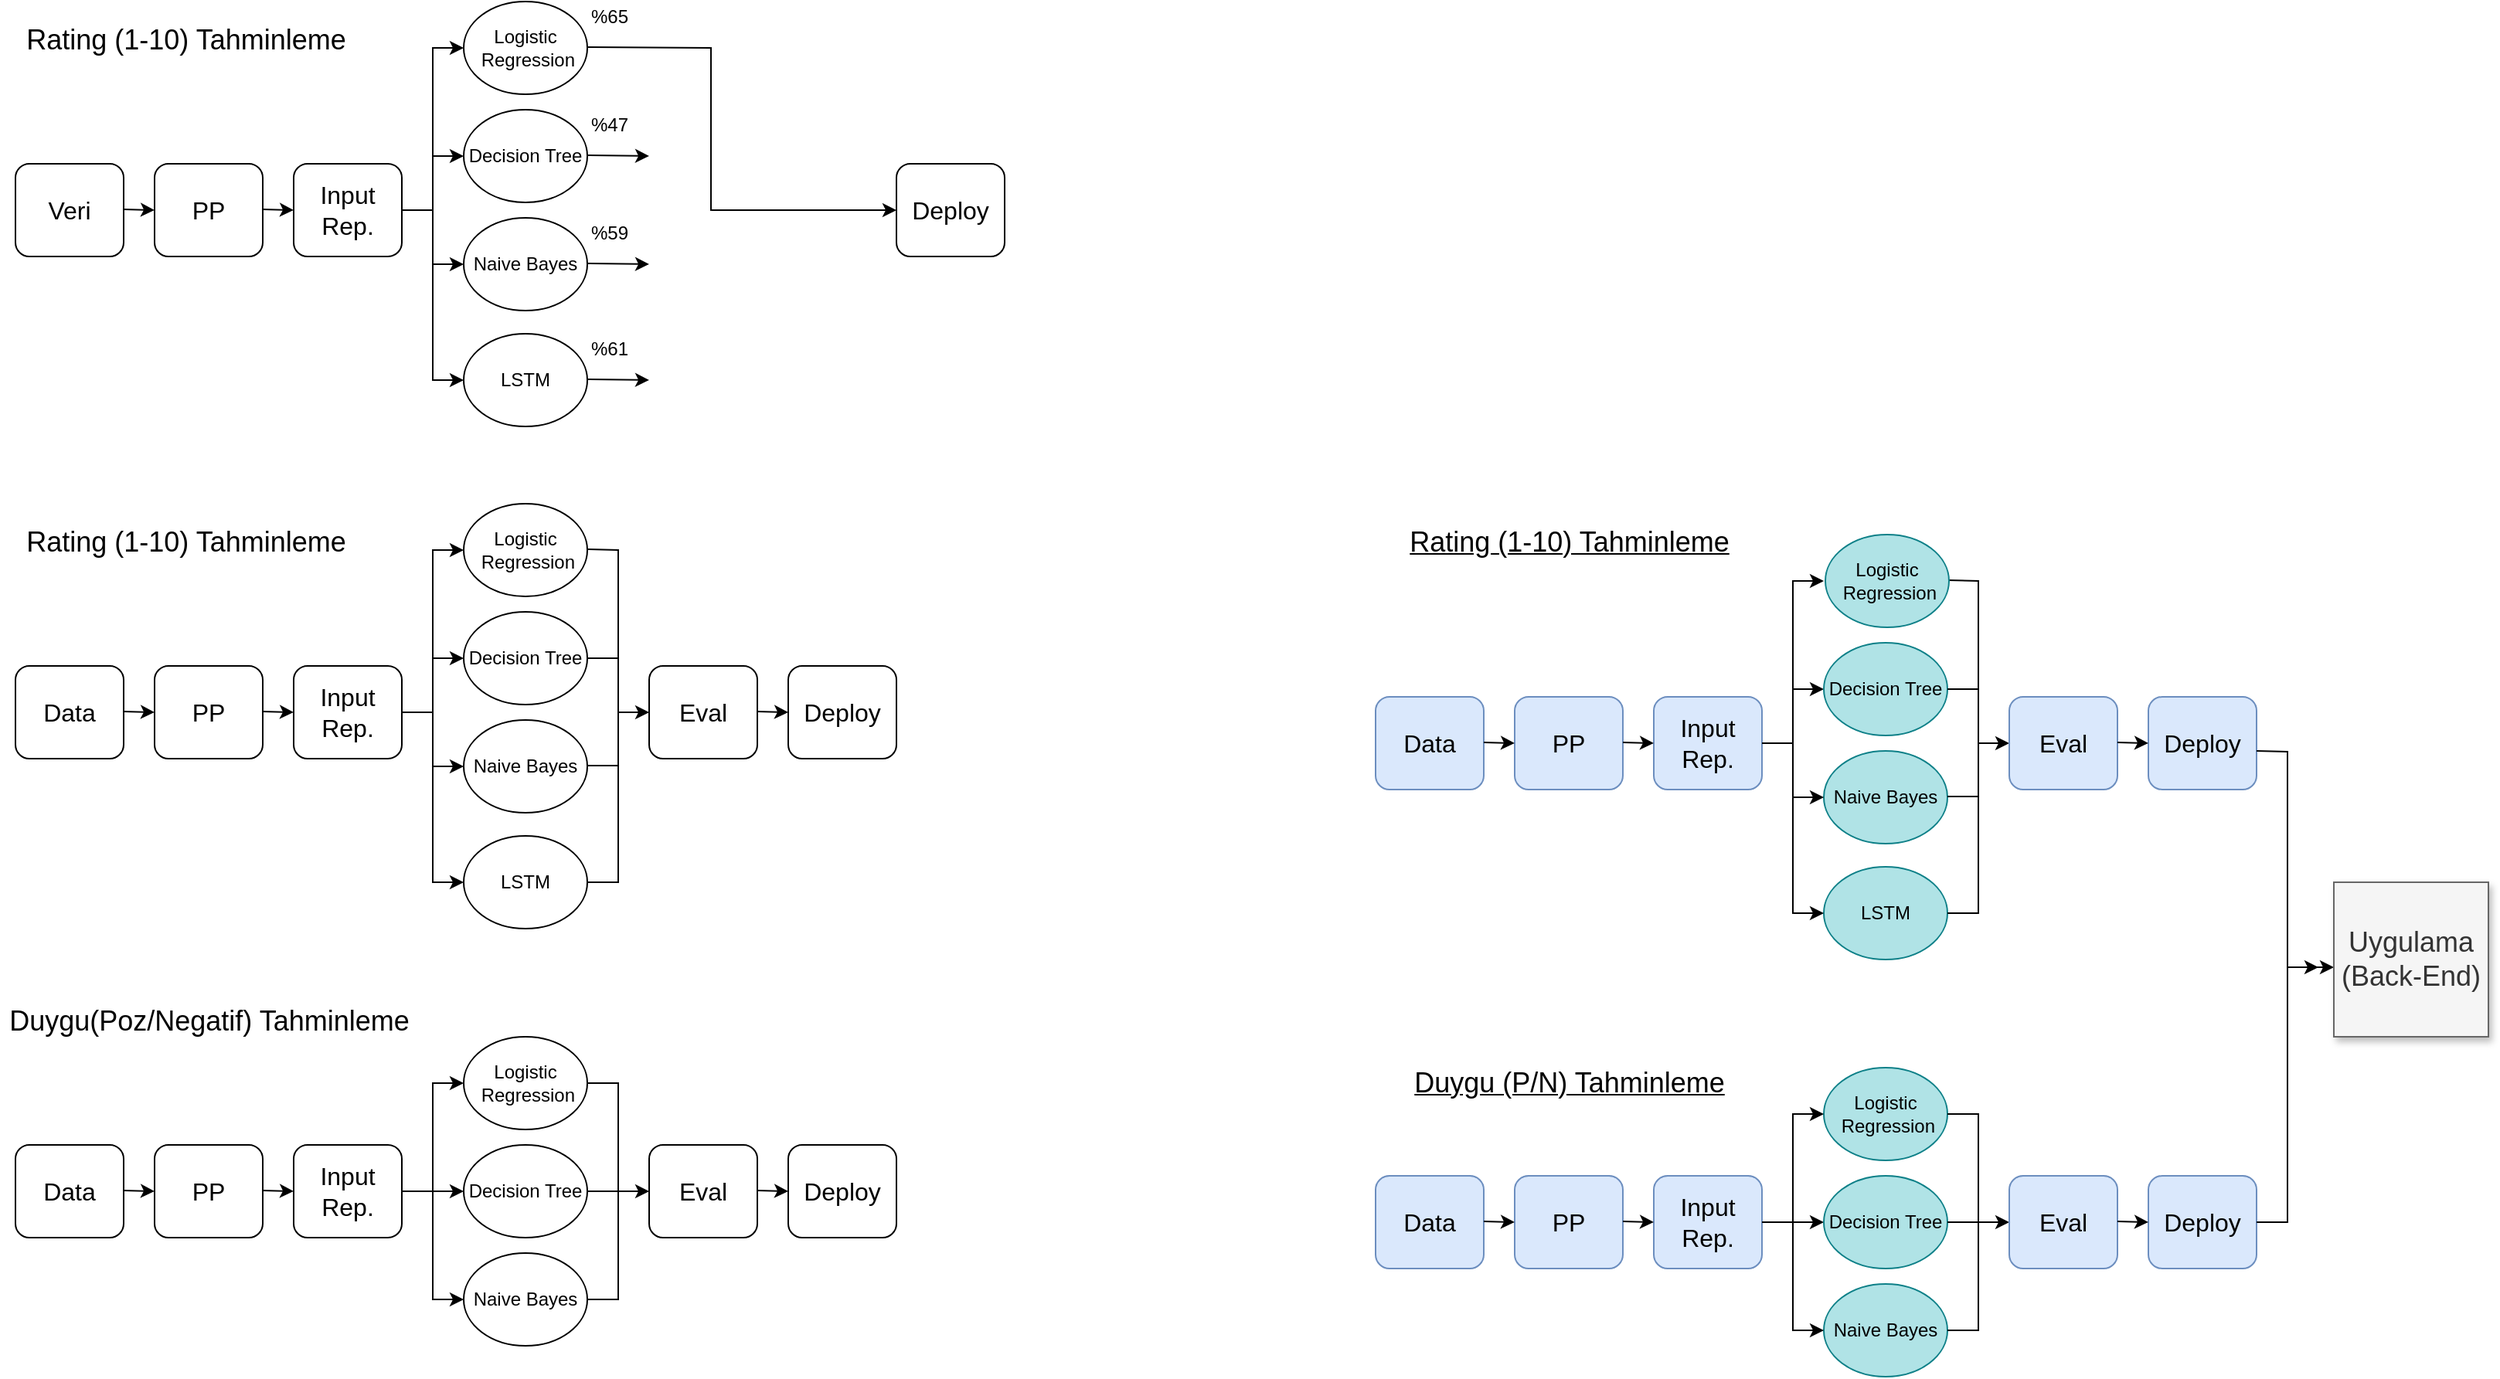 <mxfile version="14.7.7" type="github">
  <diagram id="WvXEa7AoyDHu58R9hgBR" name="Page-1">
    <mxGraphModel dx="1412" dy="855" grid="1" gridSize="10" guides="1" tooltips="1" connect="1" arrows="1" fold="1" page="1" pageScale="1" pageWidth="827" pageHeight="1169" math="0" shadow="0">
      <root>
        <mxCell id="0" />
        <mxCell id="1" parent="0" />
        <mxCell id="zAf745h_EL0XXIkWd8x4-1" value="&lt;font size=&quot;3&quot;&gt;Veri&lt;/font&gt;" style="rounded=1;whiteSpace=wrap;html=1;" vertex="1" parent="1">
          <mxGeometry x="30" y="330" width="70" height="60" as="geometry" />
        </mxCell>
        <mxCell id="zAf745h_EL0XXIkWd8x4-2" value="&lt;font size=&quot;3&quot;&gt;PP&lt;/font&gt;" style="rounded=1;whiteSpace=wrap;html=1;" vertex="1" parent="1">
          <mxGeometry x="120" y="330" width="70" height="60" as="geometry" />
        </mxCell>
        <mxCell id="zAf745h_EL0XXIkWd8x4-3" value="&lt;font size=&quot;3&quot;&gt;Input Rep.&lt;/font&gt;" style="rounded=1;whiteSpace=wrap;html=1;" vertex="1" parent="1">
          <mxGeometry x="210" y="330" width="70" height="60" as="geometry" />
        </mxCell>
        <mxCell id="zAf745h_EL0XXIkWd8x4-4" value="&lt;font style=&quot;font-size: 18px&quot;&gt;Rating (1-10) Tahminleme&lt;/font&gt;" style="text;html=1;align=center;verticalAlign=middle;resizable=0;points=[];autosize=1;strokeColor=none;" vertex="1" parent="1">
          <mxGeometry x="30" y="240" width="220" height="20" as="geometry" />
        </mxCell>
        <mxCell id="zAf745h_EL0XXIkWd8x4-6" value="" style="endArrow=classic;html=1;exitX=1;exitY=0.5;exitDx=0;exitDy=0;" edge="1" parent="1">
          <mxGeometry width="50" height="50" relative="1" as="geometry">
            <mxPoint x="190" y="359.5" as="sourcePoint" />
            <mxPoint x="210" y="360" as="targetPoint" />
          </mxGeometry>
        </mxCell>
        <mxCell id="zAf745h_EL0XXIkWd8x4-7" value="" style="endArrow=classic;html=1;exitX=1;exitY=0.5;exitDx=0;exitDy=0;" edge="1" parent="1">
          <mxGeometry width="50" height="50" relative="1" as="geometry">
            <mxPoint x="100" y="359.5" as="sourcePoint" />
            <mxPoint x="120" y="360" as="targetPoint" />
          </mxGeometry>
        </mxCell>
        <mxCell id="zAf745h_EL0XXIkWd8x4-8" value="" style="endArrow=classic;html=1;exitX=1;exitY=0.5;exitDx=0;exitDy=0;entryX=0;entryY=0.5;entryDx=0;entryDy=0;rounded=0;" edge="1" parent="1" target="zAf745h_EL0XXIkWd8x4-10">
          <mxGeometry width="50" height="50" relative="1" as="geometry">
            <mxPoint x="280" y="360" as="sourcePoint" />
            <mxPoint x="320" y="360.5" as="targetPoint" />
            <Array as="points">
              <mxPoint x="300" y="360" />
              <mxPoint x="300" y="325" />
            </Array>
          </mxGeometry>
        </mxCell>
        <mxCell id="zAf745h_EL0XXIkWd8x4-10" value="Decision Tree" style="ellipse;whiteSpace=wrap;html=1;" vertex="1" parent="1">
          <mxGeometry x="320" y="295" width="80" height="60" as="geometry" />
        </mxCell>
        <mxCell id="zAf745h_EL0XXIkWd8x4-11" value="Naive Bayes" style="ellipse;whiteSpace=wrap;html=1;" vertex="1" parent="1">
          <mxGeometry x="320" y="365" width="80" height="60" as="geometry" />
        </mxCell>
        <mxCell id="zAf745h_EL0XXIkWd8x4-12" value="Logistic &amp;nbsp;Regression" style="ellipse;whiteSpace=wrap;html=1;" vertex="1" parent="1">
          <mxGeometry x="320" y="225" width="80" height="60" as="geometry" />
        </mxCell>
        <mxCell id="zAf745h_EL0XXIkWd8x4-13" value="LSTM" style="ellipse;whiteSpace=wrap;html=1;" vertex="1" parent="1">
          <mxGeometry x="320" y="440" width="80" height="60" as="geometry" />
        </mxCell>
        <mxCell id="zAf745h_EL0XXIkWd8x4-14" value="" style="endArrow=classic;html=1;entryX=0;entryY=0.5;entryDx=0;entryDy=0;" edge="1" parent="1" target="zAf745h_EL0XXIkWd8x4-11">
          <mxGeometry width="50" height="50" relative="1" as="geometry">
            <mxPoint x="300" y="395" as="sourcePoint" />
            <mxPoint x="320" y="400" as="targetPoint" />
          </mxGeometry>
        </mxCell>
        <mxCell id="zAf745h_EL0XXIkWd8x4-15" value="" style="endArrow=classic;html=1;entryX=0;entryY=0.5;entryDx=0;entryDy=0;rounded=0;" edge="1" parent="1" target="zAf745h_EL0XXIkWd8x4-13">
          <mxGeometry width="50" height="50" relative="1" as="geometry">
            <mxPoint x="300" y="360" as="sourcePoint" />
            <mxPoint x="330" y="410" as="targetPoint" />
            <Array as="points">
              <mxPoint x="300" y="470" />
            </Array>
          </mxGeometry>
        </mxCell>
        <mxCell id="zAf745h_EL0XXIkWd8x4-16" value="" style="endArrow=classic;html=1;rounded=0;entryX=0;entryY=0.5;entryDx=0;entryDy=0;" edge="1" parent="1" target="zAf745h_EL0XXIkWd8x4-12">
          <mxGeometry width="50" height="50" relative="1" as="geometry">
            <mxPoint x="300" y="360" as="sourcePoint" />
            <mxPoint x="250" y="490" as="targetPoint" />
            <Array as="points">
              <mxPoint x="300" y="255" />
            </Array>
          </mxGeometry>
        </mxCell>
        <mxCell id="zAf745h_EL0XXIkWd8x4-19" value="" style="endArrow=classic;html=1;exitX=1;exitY=0.5;exitDx=0;exitDy=0;entryX=0;entryY=0.5;entryDx=0;entryDy=0;rounded=0;" edge="1" parent="1" target="zAf745h_EL0XXIkWd8x4-28">
          <mxGeometry width="50" height="50" relative="1" as="geometry">
            <mxPoint x="400" y="254.5" as="sourcePoint" />
            <mxPoint x="490" y="255" as="targetPoint" />
            <Array as="points">
              <mxPoint x="480" y="255" />
              <mxPoint x="480" y="360" />
            </Array>
          </mxGeometry>
        </mxCell>
        <mxCell id="zAf745h_EL0XXIkWd8x4-20" value="" style="endArrow=classic;html=1;exitX=1;exitY=0.5;exitDx=0;exitDy=0;" edge="1" parent="1">
          <mxGeometry width="50" height="50" relative="1" as="geometry">
            <mxPoint x="400" y="324.5" as="sourcePoint" />
            <mxPoint x="440" y="325" as="targetPoint" />
          </mxGeometry>
        </mxCell>
        <mxCell id="zAf745h_EL0XXIkWd8x4-21" value="" style="endArrow=classic;html=1;exitX=1;exitY=0.5;exitDx=0;exitDy=0;" edge="1" parent="1">
          <mxGeometry width="50" height="50" relative="1" as="geometry">
            <mxPoint x="400" y="394.5" as="sourcePoint" />
            <mxPoint x="440" y="395" as="targetPoint" />
          </mxGeometry>
        </mxCell>
        <mxCell id="zAf745h_EL0XXIkWd8x4-23" value="" style="endArrow=classic;html=1;exitX=1;exitY=0.5;exitDx=0;exitDy=0;" edge="1" parent="1">
          <mxGeometry width="50" height="50" relative="1" as="geometry">
            <mxPoint x="400" y="469.5" as="sourcePoint" />
            <mxPoint x="440" y="470" as="targetPoint" />
          </mxGeometry>
        </mxCell>
        <mxCell id="zAf745h_EL0XXIkWd8x4-24" value="%65" style="text;html=1;align=center;verticalAlign=middle;resizable=0;points=[];autosize=1;strokeColor=none;" vertex="1" parent="1">
          <mxGeometry x="394" y="225" width="40" height="20" as="geometry" />
        </mxCell>
        <mxCell id="zAf745h_EL0XXIkWd8x4-25" value="%47" style="text;html=1;align=center;verticalAlign=middle;resizable=0;points=[];autosize=1;strokeColor=none;" vertex="1" parent="1">
          <mxGeometry x="394" y="295" width="40" height="20" as="geometry" />
        </mxCell>
        <mxCell id="zAf745h_EL0XXIkWd8x4-26" value="%59" style="text;html=1;align=center;verticalAlign=middle;resizable=0;points=[];autosize=1;strokeColor=none;" vertex="1" parent="1">
          <mxGeometry x="394" y="365" width="40" height="20" as="geometry" />
        </mxCell>
        <mxCell id="zAf745h_EL0XXIkWd8x4-27" value="%61" style="text;html=1;align=center;verticalAlign=middle;resizable=0;points=[];autosize=1;strokeColor=none;" vertex="1" parent="1">
          <mxGeometry x="394" y="440" width="40" height="20" as="geometry" />
        </mxCell>
        <mxCell id="zAf745h_EL0XXIkWd8x4-28" value="&lt;font size=&quot;3&quot;&gt;Deploy&lt;/font&gt;" style="rounded=1;whiteSpace=wrap;html=1;" vertex="1" parent="1">
          <mxGeometry x="600" y="330" width="70" height="60" as="geometry" />
        </mxCell>
        <mxCell id="zAf745h_EL0XXIkWd8x4-29" value="&lt;font size=&quot;3&quot;&gt;Data&lt;/font&gt;" style="rounded=1;whiteSpace=wrap;html=1;" vertex="1" parent="1">
          <mxGeometry x="30" y="655" width="70" height="60" as="geometry" />
        </mxCell>
        <mxCell id="zAf745h_EL0XXIkWd8x4-30" value="&lt;font size=&quot;3&quot;&gt;PP&lt;/font&gt;" style="rounded=1;whiteSpace=wrap;html=1;" vertex="1" parent="1">
          <mxGeometry x="120" y="655" width="70" height="60" as="geometry" />
        </mxCell>
        <mxCell id="zAf745h_EL0XXIkWd8x4-31" value="&lt;font size=&quot;3&quot;&gt;Input Rep.&lt;/font&gt;" style="rounded=1;whiteSpace=wrap;html=1;" vertex="1" parent="1">
          <mxGeometry x="210" y="655" width="70" height="60" as="geometry" />
        </mxCell>
        <mxCell id="zAf745h_EL0XXIkWd8x4-32" value="&lt;font style=&quot;font-size: 18px&quot;&gt;Rating (1-10) Tahminleme&lt;/font&gt;" style="text;html=1;align=center;verticalAlign=middle;resizable=0;points=[];autosize=1;strokeColor=none;" vertex="1" parent="1">
          <mxGeometry x="30" y="565" width="220" height="20" as="geometry" />
        </mxCell>
        <mxCell id="zAf745h_EL0XXIkWd8x4-33" value="" style="endArrow=classic;html=1;exitX=1;exitY=0.5;exitDx=0;exitDy=0;" edge="1" parent="1">
          <mxGeometry width="50" height="50" relative="1" as="geometry">
            <mxPoint x="190" y="684.5" as="sourcePoint" />
            <mxPoint x="210" y="685" as="targetPoint" />
          </mxGeometry>
        </mxCell>
        <mxCell id="zAf745h_EL0XXIkWd8x4-34" value="" style="endArrow=classic;html=1;exitX=1;exitY=0.5;exitDx=0;exitDy=0;" edge="1" parent="1">
          <mxGeometry width="50" height="50" relative="1" as="geometry">
            <mxPoint x="100" y="684.5" as="sourcePoint" />
            <mxPoint x="120" y="685" as="targetPoint" />
          </mxGeometry>
        </mxCell>
        <mxCell id="zAf745h_EL0XXIkWd8x4-35" value="" style="endArrow=classic;html=1;exitX=1;exitY=0.5;exitDx=0;exitDy=0;entryX=0;entryY=0.5;entryDx=0;entryDy=0;rounded=0;" edge="1" parent="1" target="zAf745h_EL0XXIkWd8x4-36">
          <mxGeometry width="50" height="50" relative="1" as="geometry">
            <mxPoint x="280" y="685" as="sourcePoint" />
            <mxPoint x="320" y="685.5" as="targetPoint" />
            <Array as="points">
              <mxPoint x="300" y="685" />
              <mxPoint x="300" y="650" />
            </Array>
          </mxGeometry>
        </mxCell>
        <mxCell id="zAf745h_EL0XXIkWd8x4-36" value="Decision Tree" style="ellipse;whiteSpace=wrap;html=1;" vertex="1" parent="1">
          <mxGeometry x="320" y="620" width="80" height="60" as="geometry" />
        </mxCell>
        <mxCell id="zAf745h_EL0XXIkWd8x4-37" value="Naive Bayes" style="ellipse;whiteSpace=wrap;html=1;" vertex="1" parent="1">
          <mxGeometry x="320" y="690" width="80" height="60" as="geometry" />
        </mxCell>
        <mxCell id="zAf745h_EL0XXIkWd8x4-38" value="Logistic &amp;nbsp;Regression" style="ellipse;whiteSpace=wrap;html=1;" vertex="1" parent="1">
          <mxGeometry x="320" y="550" width="80" height="60" as="geometry" />
        </mxCell>
        <mxCell id="zAf745h_EL0XXIkWd8x4-39" value="LSTM" style="ellipse;whiteSpace=wrap;html=1;" vertex="1" parent="1">
          <mxGeometry x="320" y="765" width="80" height="60" as="geometry" />
        </mxCell>
        <mxCell id="zAf745h_EL0XXIkWd8x4-40" value="" style="endArrow=classic;html=1;entryX=0;entryY=0.5;entryDx=0;entryDy=0;" edge="1" parent="1" target="zAf745h_EL0XXIkWd8x4-37">
          <mxGeometry width="50" height="50" relative="1" as="geometry">
            <mxPoint x="300" y="720" as="sourcePoint" />
            <mxPoint x="320" y="725" as="targetPoint" />
          </mxGeometry>
        </mxCell>
        <mxCell id="zAf745h_EL0XXIkWd8x4-41" value="" style="endArrow=classic;html=1;entryX=0;entryY=0.5;entryDx=0;entryDy=0;rounded=0;" edge="1" parent="1" target="zAf745h_EL0XXIkWd8x4-39">
          <mxGeometry width="50" height="50" relative="1" as="geometry">
            <mxPoint x="300" y="685" as="sourcePoint" />
            <mxPoint x="330" y="735" as="targetPoint" />
            <Array as="points">
              <mxPoint x="300" y="795" />
            </Array>
          </mxGeometry>
        </mxCell>
        <mxCell id="zAf745h_EL0XXIkWd8x4-42" value="" style="endArrow=classic;html=1;rounded=0;entryX=0;entryY=0.5;entryDx=0;entryDy=0;" edge="1" parent="1" target="zAf745h_EL0XXIkWd8x4-38">
          <mxGeometry width="50" height="50" relative="1" as="geometry">
            <mxPoint x="300" y="685" as="sourcePoint" />
            <mxPoint x="250" y="815" as="targetPoint" />
            <Array as="points">
              <mxPoint x="300" y="580" />
            </Array>
          </mxGeometry>
        </mxCell>
        <mxCell id="zAf745h_EL0XXIkWd8x4-43" value="" style="endArrow=classic;html=1;exitX=1;exitY=0.5;exitDx=0;exitDy=0;entryX=0;entryY=0.5;entryDx=0;entryDy=0;rounded=0;" edge="1" parent="1" target="zAf745h_EL0XXIkWd8x4-51">
          <mxGeometry width="50" height="50" relative="1" as="geometry">
            <mxPoint x="400" y="579.5" as="sourcePoint" />
            <mxPoint x="490" y="580" as="targetPoint" />
            <Array as="points">
              <mxPoint x="420" y="580" />
              <mxPoint x="420" y="640" />
              <mxPoint x="420" y="685" />
            </Array>
          </mxGeometry>
        </mxCell>
        <mxCell id="zAf745h_EL0XXIkWd8x4-51" value="&lt;font size=&quot;3&quot;&gt;Eval&lt;/font&gt;" style="rounded=1;whiteSpace=wrap;html=1;" vertex="1" parent="1">
          <mxGeometry x="440" y="655" width="70" height="60" as="geometry" />
        </mxCell>
        <mxCell id="zAf745h_EL0XXIkWd8x4-53" value="" style="endArrow=none;html=1;exitX=1;exitY=0.5;exitDx=0;exitDy=0;" edge="1" parent="1" source="zAf745h_EL0XXIkWd8x4-36">
          <mxGeometry width="50" height="50" relative="1" as="geometry">
            <mxPoint x="390" y="670" as="sourcePoint" />
            <mxPoint x="420" y="650" as="targetPoint" />
          </mxGeometry>
        </mxCell>
        <mxCell id="zAf745h_EL0XXIkWd8x4-55" value="" style="endArrow=none;html=1;exitX=1;exitY=0.5;exitDx=0;exitDy=0;rounded=0;" edge="1" parent="1" source="zAf745h_EL0XXIkWd8x4-39">
          <mxGeometry width="50" height="50" relative="1" as="geometry">
            <mxPoint x="390" y="670" as="sourcePoint" />
            <mxPoint x="420" y="680" as="targetPoint" />
            <Array as="points">
              <mxPoint x="420" y="795" />
            </Array>
          </mxGeometry>
        </mxCell>
        <mxCell id="zAf745h_EL0XXIkWd8x4-56" value="" style="endArrow=none;html=1;exitX=1;exitY=0.5;exitDx=0;exitDy=0;" edge="1" parent="1">
          <mxGeometry width="50" height="50" relative="1" as="geometry">
            <mxPoint x="400" y="719.5" as="sourcePoint" />
            <mxPoint x="420" y="719.5" as="targetPoint" />
          </mxGeometry>
        </mxCell>
        <mxCell id="zAf745h_EL0XXIkWd8x4-57" value="&lt;font size=&quot;3&quot;&gt;Deploy&lt;/font&gt;" style="rounded=1;whiteSpace=wrap;html=1;" vertex="1" parent="1">
          <mxGeometry x="530" y="655" width="70" height="60" as="geometry" />
        </mxCell>
        <mxCell id="zAf745h_EL0XXIkWd8x4-58" value="" style="endArrow=classic;html=1;exitX=1;exitY=0.5;exitDx=0;exitDy=0;" edge="1" parent="1">
          <mxGeometry width="50" height="50" relative="1" as="geometry">
            <mxPoint x="510" y="684.5" as="sourcePoint" />
            <mxPoint x="530" y="685" as="targetPoint" />
          </mxGeometry>
        </mxCell>
        <mxCell id="zAf745h_EL0XXIkWd8x4-59" value="&lt;font size=&quot;3&quot;&gt;Data&lt;/font&gt;" style="rounded=1;whiteSpace=wrap;html=1;" vertex="1" parent="1">
          <mxGeometry x="30" y="965" width="70" height="60" as="geometry" />
        </mxCell>
        <mxCell id="zAf745h_EL0XXIkWd8x4-60" value="&lt;font size=&quot;3&quot;&gt;PP&lt;/font&gt;" style="rounded=1;whiteSpace=wrap;html=1;" vertex="1" parent="1">
          <mxGeometry x="120" y="965" width="70" height="60" as="geometry" />
        </mxCell>
        <mxCell id="zAf745h_EL0XXIkWd8x4-61" value="&lt;font size=&quot;3&quot;&gt;Input Rep.&lt;/font&gt;" style="rounded=1;whiteSpace=wrap;html=1;" vertex="1" parent="1">
          <mxGeometry x="210" y="965" width="70" height="60" as="geometry" />
        </mxCell>
        <mxCell id="zAf745h_EL0XXIkWd8x4-62" value="&lt;font style=&quot;font-size: 18px&quot;&gt;Duygu(Poz/Negatif) Tahminleme&lt;/font&gt;" style="text;html=1;align=center;verticalAlign=middle;resizable=0;points=[];autosize=1;strokeColor=none;" vertex="1" parent="1">
          <mxGeometry x="20" y="875" width="270" height="20" as="geometry" />
        </mxCell>
        <mxCell id="zAf745h_EL0XXIkWd8x4-63" value="" style="endArrow=classic;html=1;exitX=1;exitY=0.5;exitDx=0;exitDy=0;" edge="1" parent="1">
          <mxGeometry width="50" height="50" relative="1" as="geometry">
            <mxPoint x="190" y="994.5" as="sourcePoint" />
            <mxPoint x="210" y="995" as="targetPoint" />
          </mxGeometry>
        </mxCell>
        <mxCell id="zAf745h_EL0XXIkWd8x4-64" value="" style="endArrow=classic;html=1;exitX=1;exitY=0.5;exitDx=0;exitDy=0;" edge="1" parent="1">
          <mxGeometry width="50" height="50" relative="1" as="geometry">
            <mxPoint x="100" y="994.5" as="sourcePoint" />
            <mxPoint x="120" y="995" as="targetPoint" />
          </mxGeometry>
        </mxCell>
        <mxCell id="zAf745h_EL0XXIkWd8x4-65" value="" style="endArrow=classic;html=1;exitX=1;exitY=0.5;exitDx=0;exitDy=0;entryX=0;entryY=0.5;entryDx=0;entryDy=0;rounded=0;" edge="1" parent="1" target="zAf745h_EL0XXIkWd8x4-66">
          <mxGeometry width="50" height="50" relative="1" as="geometry">
            <mxPoint x="280" y="995" as="sourcePoint" />
            <mxPoint x="320" y="995.5" as="targetPoint" />
            <Array as="points">
              <mxPoint x="300" y="995" />
            </Array>
          </mxGeometry>
        </mxCell>
        <mxCell id="zAf745h_EL0XXIkWd8x4-66" value="Decision Tree" style="ellipse;whiteSpace=wrap;html=1;" vertex="1" parent="1">
          <mxGeometry x="320" y="965" width="80" height="60" as="geometry" />
        </mxCell>
        <mxCell id="zAf745h_EL0XXIkWd8x4-67" value="Naive Bayes" style="ellipse;whiteSpace=wrap;html=1;" vertex="1" parent="1">
          <mxGeometry x="320" y="1035" width="80" height="60" as="geometry" />
        </mxCell>
        <mxCell id="zAf745h_EL0XXIkWd8x4-68" value="Logistic &amp;nbsp;Regression" style="ellipse;whiteSpace=wrap;html=1;" vertex="1" parent="1">
          <mxGeometry x="320" y="895" width="80" height="60" as="geometry" />
        </mxCell>
        <mxCell id="zAf745h_EL0XXIkWd8x4-70" value="" style="endArrow=classic;html=1;entryX=0;entryY=0.5;entryDx=0;entryDy=0;rounded=0;" edge="1" parent="1" target="zAf745h_EL0XXIkWd8x4-67">
          <mxGeometry width="50" height="50" relative="1" as="geometry">
            <mxPoint x="300" y="990" as="sourcePoint" />
            <mxPoint x="320" y="1035" as="targetPoint" />
            <Array as="points">
              <mxPoint x="300" y="1065" />
            </Array>
          </mxGeometry>
        </mxCell>
        <mxCell id="zAf745h_EL0XXIkWd8x4-72" value="" style="endArrow=classic;html=1;rounded=0;entryX=0;entryY=0.5;entryDx=0;entryDy=0;" edge="1" parent="1" target="zAf745h_EL0XXIkWd8x4-68">
          <mxGeometry width="50" height="50" relative="1" as="geometry">
            <mxPoint x="300" y="995" as="sourcePoint" />
            <mxPoint x="250" y="1125" as="targetPoint" />
            <Array as="points">
              <mxPoint x="300" y="925" />
            </Array>
          </mxGeometry>
        </mxCell>
        <mxCell id="zAf745h_EL0XXIkWd8x4-73" value="" style="endArrow=classic;html=1;exitX=1;exitY=0.5;exitDx=0;exitDy=0;entryX=0;entryY=0.5;entryDx=0;entryDy=0;rounded=0;" edge="1" parent="1" target="zAf745h_EL0XXIkWd8x4-74" source="zAf745h_EL0XXIkWd8x4-68">
          <mxGeometry width="50" height="50" relative="1" as="geometry">
            <mxPoint x="400" y="889.5" as="sourcePoint" />
            <mxPoint x="490" y="890" as="targetPoint" />
            <Array as="points">
              <mxPoint x="420" y="925" />
              <mxPoint x="420" y="995" />
            </Array>
          </mxGeometry>
        </mxCell>
        <mxCell id="zAf745h_EL0XXIkWd8x4-74" value="&lt;font size=&quot;3&quot;&gt;Eval&lt;/font&gt;" style="rounded=1;whiteSpace=wrap;html=1;" vertex="1" parent="1">
          <mxGeometry x="440" y="965" width="70" height="60" as="geometry" />
        </mxCell>
        <mxCell id="zAf745h_EL0XXIkWd8x4-75" value="" style="endArrow=none;html=1;exitX=1;exitY=0.5;exitDx=0;exitDy=0;" edge="1" parent="1" source="zAf745h_EL0XXIkWd8x4-66">
          <mxGeometry width="50" height="50" relative="1" as="geometry">
            <mxPoint x="390" y="980" as="sourcePoint" />
            <mxPoint x="420" y="995" as="targetPoint" />
          </mxGeometry>
        </mxCell>
        <mxCell id="zAf745h_EL0XXIkWd8x4-77" value="" style="endArrow=none;html=1;exitX=1;exitY=0.5;exitDx=0;exitDy=0;rounded=0;" edge="1" parent="1" source="zAf745h_EL0XXIkWd8x4-67">
          <mxGeometry width="50" height="50" relative="1" as="geometry">
            <mxPoint x="400" y="1029.5" as="sourcePoint" />
            <mxPoint x="420" y="990" as="targetPoint" />
            <Array as="points">
              <mxPoint x="420" y="1065" />
            </Array>
          </mxGeometry>
        </mxCell>
        <mxCell id="zAf745h_EL0XXIkWd8x4-78" value="&lt;font size=&quot;3&quot;&gt;Deploy&lt;/font&gt;" style="rounded=1;whiteSpace=wrap;html=1;" vertex="1" parent="1">
          <mxGeometry x="530" y="965" width="70" height="60" as="geometry" />
        </mxCell>
        <mxCell id="zAf745h_EL0XXIkWd8x4-79" value="" style="endArrow=classic;html=1;exitX=1;exitY=0.5;exitDx=0;exitDy=0;" edge="1" parent="1">
          <mxGeometry width="50" height="50" relative="1" as="geometry">
            <mxPoint x="510" y="994.5" as="sourcePoint" />
            <mxPoint x="530" y="995" as="targetPoint" />
          </mxGeometry>
        </mxCell>
        <mxCell id="zAf745h_EL0XXIkWd8x4-80" value="&lt;font size=&quot;3&quot;&gt;Data&lt;/font&gt;" style="rounded=1;whiteSpace=wrap;html=1;fillColor=#dae8fc;strokeColor=#6c8ebf;" vertex="1" parent="1">
          <mxGeometry x="910" y="675" width="70" height="60" as="geometry" />
        </mxCell>
        <mxCell id="zAf745h_EL0XXIkWd8x4-81" value="&lt;font size=&quot;3&quot;&gt;PP&lt;/font&gt;" style="rounded=1;whiteSpace=wrap;html=1;fillColor=#dae8fc;strokeColor=#6c8ebf;" vertex="1" parent="1">
          <mxGeometry x="1000" y="675" width="70" height="60" as="geometry" />
        </mxCell>
        <mxCell id="zAf745h_EL0XXIkWd8x4-82" value="&lt;font size=&quot;3&quot;&gt;Input Rep.&lt;/font&gt;" style="rounded=1;whiteSpace=wrap;html=1;fillColor=#dae8fc;strokeColor=#6c8ebf;" vertex="1" parent="1">
          <mxGeometry x="1090" y="675" width="70" height="60" as="geometry" />
        </mxCell>
        <mxCell id="zAf745h_EL0XXIkWd8x4-83" value="&lt;font style=&quot;font-size: 18px&quot;&gt;&lt;u&gt;Rating (1-10) Tahminleme&lt;/u&gt;&lt;/font&gt;" style="text;html=1;align=center;verticalAlign=middle;resizable=0;points=[];autosize=1;strokeColor=none;" vertex="1" parent="1">
          <mxGeometry x="925" y="565" width="220" height="20" as="geometry" />
        </mxCell>
        <mxCell id="zAf745h_EL0XXIkWd8x4-84" value="" style="endArrow=classic;html=1;exitX=1;exitY=0.5;exitDx=0;exitDy=0;" edge="1" parent="1">
          <mxGeometry width="50" height="50" relative="1" as="geometry">
            <mxPoint x="1070" y="704.5" as="sourcePoint" />
            <mxPoint x="1090" y="705" as="targetPoint" />
          </mxGeometry>
        </mxCell>
        <mxCell id="zAf745h_EL0XXIkWd8x4-85" value="" style="endArrow=classic;html=1;exitX=1;exitY=0.5;exitDx=0;exitDy=0;" edge="1" parent="1">
          <mxGeometry width="50" height="50" relative="1" as="geometry">
            <mxPoint x="980" y="704.5" as="sourcePoint" />
            <mxPoint x="1000" y="705" as="targetPoint" />
          </mxGeometry>
        </mxCell>
        <mxCell id="zAf745h_EL0XXIkWd8x4-86" value="" style="endArrow=classic;html=1;exitX=1;exitY=0.5;exitDx=0;exitDy=0;entryX=0;entryY=0.5;entryDx=0;entryDy=0;rounded=0;" edge="1" parent="1" target="zAf745h_EL0XXIkWd8x4-87">
          <mxGeometry width="50" height="50" relative="1" as="geometry">
            <mxPoint x="1160" y="705" as="sourcePoint" />
            <mxPoint x="1200" y="705.5" as="targetPoint" />
            <Array as="points">
              <mxPoint x="1180" y="705" />
              <mxPoint x="1180" y="670" />
            </Array>
          </mxGeometry>
        </mxCell>
        <mxCell id="zAf745h_EL0XXIkWd8x4-87" value="Decision Tree" style="ellipse;whiteSpace=wrap;html=1;fillColor=#b0e3e6;strokeColor=#0e8088;" vertex="1" parent="1">
          <mxGeometry x="1200" y="640" width="80" height="60" as="geometry" />
        </mxCell>
        <mxCell id="zAf745h_EL0XXIkWd8x4-88" value="Naive Bayes" style="ellipse;whiteSpace=wrap;html=1;fillColor=#b0e3e6;strokeColor=#0e8088;" vertex="1" parent="1">
          <mxGeometry x="1200" y="710" width="80" height="60" as="geometry" />
        </mxCell>
        <mxCell id="zAf745h_EL0XXIkWd8x4-89" value="LSTM" style="ellipse;whiteSpace=wrap;html=1;fillColor=#b0e3e6;strokeColor=#0e8088;" vertex="1" parent="1">
          <mxGeometry x="1200" y="785" width="80" height="60" as="geometry" />
        </mxCell>
        <mxCell id="zAf745h_EL0XXIkWd8x4-90" value="" style="endArrow=classic;html=1;entryX=0;entryY=0.5;entryDx=0;entryDy=0;" edge="1" parent="1" target="zAf745h_EL0XXIkWd8x4-88">
          <mxGeometry width="50" height="50" relative="1" as="geometry">
            <mxPoint x="1180" y="740" as="sourcePoint" />
            <mxPoint x="1200" y="745" as="targetPoint" />
          </mxGeometry>
        </mxCell>
        <mxCell id="zAf745h_EL0XXIkWd8x4-91" value="" style="endArrow=classic;html=1;entryX=0;entryY=0.5;entryDx=0;entryDy=0;rounded=0;" edge="1" parent="1" target="zAf745h_EL0XXIkWd8x4-89">
          <mxGeometry width="50" height="50" relative="1" as="geometry">
            <mxPoint x="1180" y="705" as="sourcePoint" />
            <mxPoint x="1210" y="755" as="targetPoint" />
            <Array as="points">
              <mxPoint x="1180" y="815" />
            </Array>
          </mxGeometry>
        </mxCell>
        <mxCell id="zAf745h_EL0XXIkWd8x4-92" value="" style="endArrow=classic;html=1;rounded=0;entryX=0;entryY=0.5;entryDx=0;entryDy=0;" edge="1" parent="1">
          <mxGeometry width="50" height="50" relative="1" as="geometry">
            <mxPoint x="1180" y="705" as="sourcePoint" />
            <mxPoint x="1200" y="600" as="targetPoint" />
            <Array as="points">
              <mxPoint x="1180" y="600" />
            </Array>
          </mxGeometry>
        </mxCell>
        <mxCell id="zAf745h_EL0XXIkWd8x4-93" value="" style="endArrow=classic;html=1;exitX=1;exitY=0.5;exitDx=0;exitDy=0;entryX=0;entryY=0.5;entryDx=0;entryDy=0;rounded=0;" edge="1" parent="1" target="zAf745h_EL0XXIkWd8x4-94">
          <mxGeometry width="50" height="50" relative="1" as="geometry">
            <mxPoint x="1280" y="599.5" as="sourcePoint" />
            <mxPoint x="1370" y="600" as="targetPoint" />
            <Array as="points">
              <mxPoint x="1300" y="600" />
              <mxPoint x="1300" y="660" />
              <mxPoint x="1300" y="705" />
            </Array>
          </mxGeometry>
        </mxCell>
        <mxCell id="zAf745h_EL0XXIkWd8x4-94" value="&lt;font size=&quot;3&quot;&gt;Eval&lt;/font&gt;" style="rounded=1;whiteSpace=wrap;html=1;fillColor=#dae8fc;strokeColor=#6c8ebf;" vertex="1" parent="1">
          <mxGeometry x="1320" y="675" width="70" height="60" as="geometry" />
        </mxCell>
        <mxCell id="zAf745h_EL0XXIkWd8x4-95" value="" style="endArrow=none;html=1;exitX=1;exitY=0.5;exitDx=0;exitDy=0;" edge="1" parent="1" source="zAf745h_EL0XXIkWd8x4-87">
          <mxGeometry width="50" height="50" relative="1" as="geometry">
            <mxPoint x="1270" y="690" as="sourcePoint" />
            <mxPoint x="1300" y="670" as="targetPoint" />
          </mxGeometry>
        </mxCell>
        <mxCell id="zAf745h_EL0XXIkWd8x4-96" value="" style="endArrow=none;html=1;exitX=1;exitY=0.5;exitDx=0;exitDy=0;rounded=0;" edge="1" parent="1" source="zAf745h_EL0XXIkWd8x4-89">
          <mxGeometry width="50" height="50" relative="1" as="geometry">
            <mxPoint x="1270" y="690" as="sourcePoint" />
            <mxPoint x="1300" y="700" as="targetPoint" />
            <Array as="points">
              <mxPoint x="1300" y="815" />
            </Array>
          </mxGeometry>
        </mxCell>
        <mxCell id="zAf745h_EL0XXIkWd8x4-97" value="" style="endArrow=none;html=1;exitX=1;exitY=0.5;exitDx=0;exitDy=0;" edge="1" parent="1">
          <mxGeometry width="50" height="50" relative="1" as="geometry">
            <mxPoint x="1280" y="739.5" as="sourcePoint" />
            <mxPoint x="1300" y="739.5" as="targetPoint" />
          </mxGeometry>
        </mxCell>
        <mxCell id="zAf745h_EL0XXIkWd8x4-98" value="&lt;font size=&quot;3&quot;&gt;Deploy&lt;/font&gt;" style="rounded=1;whiteSpace=wrap;html=1;fillColor=#dae8fc;strokeColor=#6c8ebf;" vertex="1" parent="1">
          <mxGeometry x="1410" y="675" width="70" height="60" as="geometry" />
        </mxCell>
        <mxCell id="zAf745h_EL0XXIkWd8x4-99" value="" style="endArrow=classic;html=1;exitX=1;exitY=0.5;exitDx=0;exitDy=0;" edge="1" parent="1">
          <mxGeometry width="50" height="50" relative="1" as="geometry">
            <mxPoint x="1390" y="704.5" as="sourcePoint" />
            <mxPoint x="1410" y="705" as="targetPoint" />
          </mxGeometry>
        </mxCell>
        <mxCell id="zAf745h_EL0XXIkWd8x4-100" value="&lt;font size=&quot;3&quot;&gt;Data&lt;/font&gt;" style="rounded=1;whiteSpace=wrap;html=1;fillColor=#dae8fc;strokeColor=#6c8ebf;" vertex="1" parent="1">
          <mxGeometry x="910" y="985" width="70" height="60" as="geometry" />
        </mxCell>
        <mxCell id="zAf745h_EL0XXIkWd8x4-101" value="&lt;font size=&quot;3&quot;&gt;PP&lt;/font&gt;" style="rounded=1;whiteSpace=wrap;html=1;fillColor=#dae8fc;strokeColor=#6c8ebf;" vertex="1" parent="1">
          <mxGeometry x="1000" y="985" width="70" height="60" as="geometry" />
        </mxCell>
        <mxCell id="zAf745h_EL0XXIkWd8x4-102" value="&lt;font size=&quot;3&quot;&gt;Input Rep.&lt;/font&gt;" style="rounded=1;whiteSpace=wrap;html=1;fillColor=#dae8fc;strokeColor=#6c8ebf;" vertex="1" parent="1">
          <mxGeometry x="1090" y="985" width="70" height="60" as="geometry" />
        </mxCell>
        <mxCell id="zAf745h_EL0XXIkWd8x4-103" value="&lt;font style=&quot;font-size: 18px&quot;&gt;&lt;u&gt;Duygu (P/N) Tahminleme&lt;/u&gt;&lt;/font&gt;" style="text;html=1;align=center;verticalAlign=middle;resizable=0;points=[];autosize=1;strokeColor=none;" vertex="1" parent="1">
          <mxGeometry x="930" y="915" width="210" height="20" as="geometry" />
        </mxCell>
        <mxCell id="zAf745h_EL0XXIkWd8x4-104" value="" style="endArrow=classic;html=1;exitX=1;exitY=0.5;exitDx=0;exitDy=0;" edge="1" parent="1">
          <mxGeometry width="50" height="50" relative="1" as="geometry">
            <mxPoint x="1070" y="1014.5" as="sourcePoint" />
            <mxPoint x="1090" y="1015" as="targetPoint" />
          </mxGeometry>
        </mxCell>
        <mxCell id="zAf745h_EL0XXIkWd8x4-105" value="" style="endArrow=classic;html=1;exitX=1;exitY=0.5;exitDx=0;exitDy=0;" edge="1" parent="1">
          <mxGeometry width="50" height="50" relative="1" as="geometry">
            <mxPoint x="980" y="1014.5" as="sourcePoint" />
            <mxPoint x="1000" y="1015" as="targetPoint" />
          </mxGeometry>
        </mxCell>
        <mxCell id="zAf745h_EL0XXIkWd8x4-106" value="" style="endArrow=classic;html=1;exitX=1;exitY=0.5;exitDx=0;exitDy=0;entryX=0;entryY=0.5;entryDx=0;entryDy=0;rounded=0;" edge="1" parent="1" target="zAf745h_EL0XXIkWd8x4-107">
          <mxGeometry width="50" height="50" relative="1" as="geometry">
            <mxPoint x="1160" y="1015" as="sourcePoint" />
            <mxPoint x="1200" y="1015.5" as="targetPoint" />
            <Array as="points">
              <mxPoint x="1180" y="1015" />
            </Array>
          </mxGeometry>
        </mxCell>
        <mxCell id="zAf745h_EL0XXIkWd8x4-107" value="Decision Tree" style="ellipse;whiteSpace=wrap;html=1;fillColor=#b0e3e6;strokeColor=#0e8088;" vertex="1" parent="1">
          <mxGeometry x="1200" y="985" width="80" height="60" as="geometry" />
        </mxCell>
        <mxCell id="zAf745h_EL0XXIkWd8x4-108" value="Naive Bayes" style="ellipse;whiteSpace=wrap;html=1;fillColor=#b0e3e6;strokeColor=#0e8088;" vertex="1" parent="1">
          <mxGeometry x="1200" y="1055" width="80" height="60" as="geometry" />
        </mxCell>
        <mxCell id="zAf745h_EL0XXIkWd8x4-109" value="Logistic &amp;nbsp;Regression" style="ellipse;whiteSpace=wrap;html=1;fillColor=#b0e3e6;strokeColor=#0e8088;" vertex="1" parent="1">
          <mxGeometry x="1200" y="915" width="80" height="60" as="geometry" />
        </mxCell>
        <mxCell id="zAf745h_EL0XXIkWd8x4-110" value="" style="endArrow=classic;html=1;entryX=0;entryY=0.5;entryDx=0;entryDy=0;rounded=0;" edge="1" parent="1" target="zAf745h_EL0XXIkWd8x4-108">
          <mxGeometry width="50" height="50" relative="1" as="geometry">
            <mxPoint x="1180" y="1010" as="sourcePoint" />
            <mxPoint x="1200" y="1055" as="targetPoint" />
            <Array as="points">
              <mxPoint x="1180" y="1085" />
            </Array>
          </mxGeometry>
        </mxCell>
        <mxCell id="zAf745h_EL0XXIkWd8x4-111" value="" style="endArrow=classic;html=1;rounded=0;entryX=0;entryY=0.5;entryDx=0;entryDy=0;" edge="1" parent="1" target="zAf745h_EL0XXIkWd8x4-109">
          <mxGeometry width="50" height="50" relative="1" as="geometry">
            <mxPoint x="1180" y="1015" as="sourcePoint" />
            <mxPoint x="1130" y="1145" as="targetPoint" />
            <Array as="points">
              <mxPoint x="1180" y="945" />
            </Array>
          </mxGeometry>
        </mxCell>
        <mxCell id="zAf745h_EL0XXIkWd8x4-112" value="" style="endArrow=classic;html=1;exitX=1;exitY=0.5;exitDx=0;exitDy=0;entryX=0;entryY=0.5;entryDx=0;entryDy=0;rounded=0;" edge="1" parent="1" source="zAf745h_EL0XXIkWd8x4-109" target="zAf745h_EL0XXIkWd8x4-113">
          <mxGeometry width="50" height="50" relative="1" as="geometry">
            <mxPoint x="1280" y="909.5" as="sourcePoint" />
            <mxPoint x="1370" y="910" as="targetPoint" />
            <Array as="points">
              <mxPoint x="1300" y="945" />
              <mxPoint x="1300" y="1015" />
            </Array>
          </mxGeometry>
        </mxCell>
        <mxCell id="zAf745h_EL0XXIkWd8x4-113" value="&lt;font size=&quot;3&quot;&gt;Eval&lt;/font&gt;" style="rounded=1;whiteSpace=wrap;html=1;fillColor=#dae8fc;strokeColor=#6c8ebf;" vertex="1" parent="1">
          <mxGeometry x="1320" y="985" width="70" height="60" as="geometry" />
        </mxCell>
        <mxCell id="zAf745h_EL0XXIkWd8x4-114" value="" style="endArrow=none;html=1;exitX=1;exitY=0.5;exitDx=0;exitDy=0;" edge="1" parent="1" source="zAf745h_EL0XXIkWd8x4-107">
          <mxGeometry width="50" height="50" relative="1" as="geometry">
            <mxPoint x="1270" y="1000" as="sourcePoint" />
            <mxPoint x="1300" y="1015" as="targetPoint" />
          </mxGeometry>
        </mxCell>
        <mxCell id="zAf745h_EL0XXIkWd8x4-115" value="" style="endArrow=none;html=1;exitX=1;exitY=0.5;exitDx=0;exitDy=0;rounded=0;" edge="1" parent="1" source="zAf745h_EL0XXIkWd8x4-108">
          <mxGeometry width="50" height="50" relative="1" as="geometry">
            <mxPoint x="1280" y="1049.5" as="sourcePoint" />
            <mxPoint x="1300" y="1010" as="targetPoint" />
            <Array as="points">
              <mxPoint x="1300" y="1085" />
            </Array>
          </mxGeometry>
        </mxCell>
        <mxCell id="zAf745h_EL0XXIkWd8x4-116" value="&lt;font size=&quot;3&quot;&gt;Deploy&lt;/font&gt;" style="rounded=1;whiteSpace=wrap;html=1;fillColor=#dae8fc;strokeColor=#6c8ebf;" vertex="1" parent="1">
          <mxGeometry x="1410" y="985" width="70" height="60" as="geometry" />
        </mxCell>
        <mxCell id="zAf745h_EL0XXIkWd8x4-117" value="" style="endArrow=classic;html=1;exitX=1;exitY=0.5;exitDx=0;exitDy=0;" edge="1" parent="1">
          <mxGeometry width="50" height="50" relative="1" as="geometry">
            <mxPoint x="1390" y="1014.5" as="sourcePoint" />
            <mxPoint x="1410" y="1015" as="targetPoint" />
          </mxGeometry>
        </mxCell>
        <mxCell id="zAf745h_EL0XXIkWd8x4-118" value="Logistic &amp;nbsp;Regression" style="ellipse;whiteSpace=wrap;html=1;fillColor=#b0e3e6;strokeColor=#0e8088;" vertex="1" parent="1">
          <mxGeometry x="1201" y="570" width="80" height="60" as="geometry" />
        </mxCell>
        <mxCell id="zAf745h_EL0XXIkWd8x4-119" value="" style="endArrow=classic;html=1;exitX=1;exitY=0.5;exitDx=0;exitDy=0;rounded=0;" edge="1" parent="1">
          <mxGeometry width="50" height="50" relative="1" as="geometry">
            <mxPoint x="1480" y="710" as="sourcePoint" />
            <mxPoint x="1530" y="850" as="targetPoint" />
            <Array as="points">
              <mxPoint x="1500" y="710.5" />
              <mxPoint x="1500" y="770.5" />
              <mxPoint x="1500" y="850" />
            </Array>
          </mxGeometry>
        </mxCell>
        <mxCell id="zAf745h_EL0XXIkWd8x4-122" value="&lt;font style=&quot;font-size: 18px&quot;&gt;Uygulama (Back-End)&lt;/font&gt;" style="whiteSpace=wrap;html=1;aspect=fixed;fillColor=#f5f5f5;strokeColor=#666666;fontColor=#333333;glass=0;rounded=0;shadow=1;" vertex="1" parent="1">
          <mxGeometry x="1530" y="795" width="100" height="100" as="geometry" />
        </mxCell>
        <mxCell id="zAf745h_EL0XXIkWd8x4-123" value="" style="endArrow=classic;html=1;exitX=1;exitY=0.5;exitDx=0;exitDy=0;rounded=0;" edge="1" parent="1" source="zAf745h_EL0XXIkWd8x4-116">
          <mxGeometry width="50" height="50" relative="1" as="geometry">
            <mxPoint x="1490" y="720" as="sourcePoint" />
            <mxPoint x="1520" y="850" as="targetPoint" />
            <Array as="points">
              <mxPoint x="1500" y="1015" />
              <mxPoint x="1500" y="850" />
              <mxPoint x="1510" y="850" />
            </Array>
          </mxGeometry>
        </mxCell>
      </root>
    </mxGraphModel>
  </diagram>
</mxfile>
